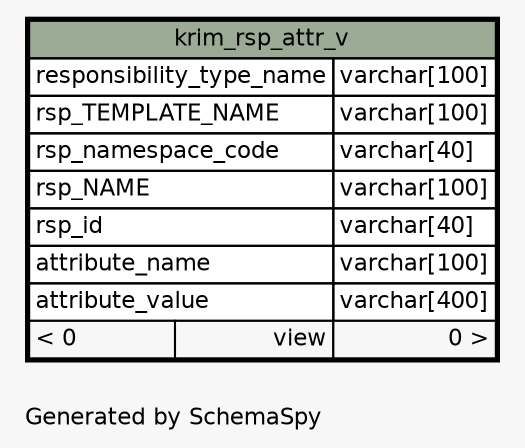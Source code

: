 // dot 2.28.0 on Mac OS X 10.7.2
// SchemaSpy rev 590
digraph "oneDegreeRelationshipsDiagram" {
  graph [
    rankdir="RL"
    bgcolor="#f7f7f7"
    label="\nGenerated by SchemaSpy"
    labeljust="l"
    nodesep="0.18"
    ranksep="0.46"
    fontname="Helvetica"
    fontsize="11"
  ];
  node [
    fontname="Helvetica"
    fontsize="11"
    shape="plaintext"
  ];
  edge [
    arrowsize="0.8"
  ];
  "krim_rsp_attr_v" [
    label=<
    <TABLE BORDER="2" CELLBORDER="1" CELLSPACING="0" BGCOLOR="#ffffff">
      <TR><TD COLSPAN="3" BGCOLOR="#9bab96" ALIGN="CENTER">krim_rsp_attr_v</TD></TR>
      <TR><TD PORT="responsibility_type_name" COLSPAN="2" ALIGN="LEFT">responsibility_type_name</TD><TD PORT="responsibility_type_name.type" ALIGN="LEFT">varchar[100]</TD></TR>
      <TR><TD PORT="rsp_TEMPLATE_NAME" COLSPAN="2" ALIGN="LEFT">rsp_TEMPLATE_NAME</TD><TD PORT="rsp_TEMPLATE_NAME.type" ALIGN="LEFT">varchar[100]</TD></TR>
      <TR><TD PORT="rsp_namespace_code" COLSPAN="2" ALIGN="LEFT">rsp_namespace_code</TD><TD PORT="rsp_namespace_code.type" ALIGN="LEFT">varchar[40]</TD></TR>
      <TR><TD PORT="rsp_NAME" COLSPAN="2" ALIGN="LEFT">rsp_NAME</TD><TD PORT="rsp_NAME.type" ALIGN="LEFT">varchar[100]</TD></TR>
      <TR><TD PORT="rsp_id" COLSPAN="2" ALIGN="LEFT">rsp_id</TD><TD PORT="rsp_id.type" ALIGN="LEFT">varchar[40]</TD></TR>
      <TR><TD PORT="attribute_name" COLSPAN="2" ALIGN="LEFT">attribute_name</TD><TD PORT="attribute_name.type" ALIGN="LEFT">varchar[100]</TD></TR>
      <TR><TD PORT="attribute_value" COLSPAN="2" ALIGN="LEFT">attribute_value</TD><TD PORT="attribute_value.type" ALIGN="LEFT">varchar[400]</TD></TR>
      <TR><TD ALIGN="LEFT" BGCOLOR="#f7f7f7">&lt; 0</TD><TD ALIGN="RIGHT" BGCOLOR="#f7f7f7">view</TD><TD ALIGN="RIGHT" BGCOLOR="#f7f7f7">0 &gt;</TD></TR>
    </TABLE>>
    URL="krim_rsp_attr_v.html"
    tooltip="krim_rsp_attr_v"
  ];
}
